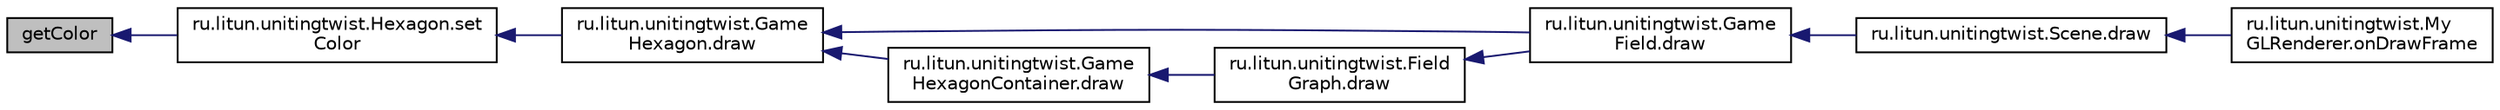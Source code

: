 digraph "getColor"
{
  edge [fontname="Helvetica",fontsize="10",labelfontname="Helvetica",labelfontsize="10"];
  node [fontname="Helvetica",fontsize="10",shape=record];
  rankdir="LR";
  Node4 [label="getColor",height=0.2,width=0.4,color="black", fillcolor="grey75", style="filled", fontcolor="black"];
  Node4 -> Node5 [dir="back",color="midnightblue",fontsize="10",style="solid",fontname="Helvetica"];
  Node5 [label="ru.litun.unitingtwist.Hexagon.set\lColor",height=0.2,width=0.4,color="black", fillcolor="white", style="filled",URL="$classru_1_1litun_1_1unitingtwist_1_1_hexagon.html#a1cc9d5666b1d32b3e35f88192b3b4d3f"];
  Node5 -> Node6 [dir="back",color="midnightblue",fontsize="10",style="solid",fontname="Helvetica"];
  Node6 [label="ru.litun.unitingtwist.Game\lHexagon.draw",height=0.2,width=0.4,color="black", fillcolor="white", style="filled",URL="$classru_1_1litun_1_1unitingtwist_1_1_game_hexagon.html#ace8a0d2a4e41b6d83897d48fd91a7ab3"];
  Node6 -> Node7 [dir="back",color="midnightblue",fontsize="10",style="solid",fontname="Helvetica"];
  Node7 [label="ru.litun.unitingtwist.Game\lField.draw",height=0.2,width=0.4,color="black", fillcolor="white", style="filled",URL="$classru_1_1litun_1_1unitingtwist_1_1_game_field.html#ace8a0d2a4e41b6d83897d48fd91a7ab3"];
  Node7 -> Node8 [dir="back",color="midnightblue",fontsize="10",style="solid",fontname="Helvetica"];
  Node8 [label="ru.litun.unitingtwist.Scene.draw",height=0.2,width=0.4,color="black", fillcolor="white", style="filled",URL="$classru_1_1litun_1_1unitingtwist_1_1_scene.html#ace8a0d2a4e41b6d83897d48fd91a7ab3"];
  Node8 -> Node9 [dir="back",color="midnightblue",fontsize="10",style="solid",fontname="Helvetica"];
  Node9 [label="ru.litun.unitingtwist.My\lGLRenderer.onDrawFrame",height=0.2,width=0.4,color="black", fillcolor="white", style="filled",URL="$classru_1_1litun_1_1unitingtwist_1_1_my_g_l_renderer.html#aba4bf3428902adb204d17703e7afcbc9"];
  Node6 -> Node10 [dir="back",color="midnightblue",fontsize="10",style="solid",fontname="Helvetica"];
  Node10 [label="ru.litun.unitingtwist.Game\lHexagonContainer.draw",height=0.2,width=0.4,color="black", fillcolor="white", style="filled",URL="$classru_1_1litun_1_1unitingtwist_1_1_game_hexagon_container.html#ace8a0d2a4e41b6d83897d48fd91a7ab3"];
  Node10 -> Node11 [dir="back",color="midnightblue",fontsize="10",style="solid",fontname="Helvetica"];
  Node11 [label="ru.litun.unitingtwist.Field\lGraph.draw",height=0.2,width=0.4,color="black", fillcolor="white", style="filled",URL="$classru_1_1litun_1_1unitingtwist_1_1_field_graph.html#ac3e315879303dbd473ae480260356919"];
  Node11 -> Node7 [dir="back",color="midnightblue",fontsize="10",style="solid",fontname="Helvetica"];
}
